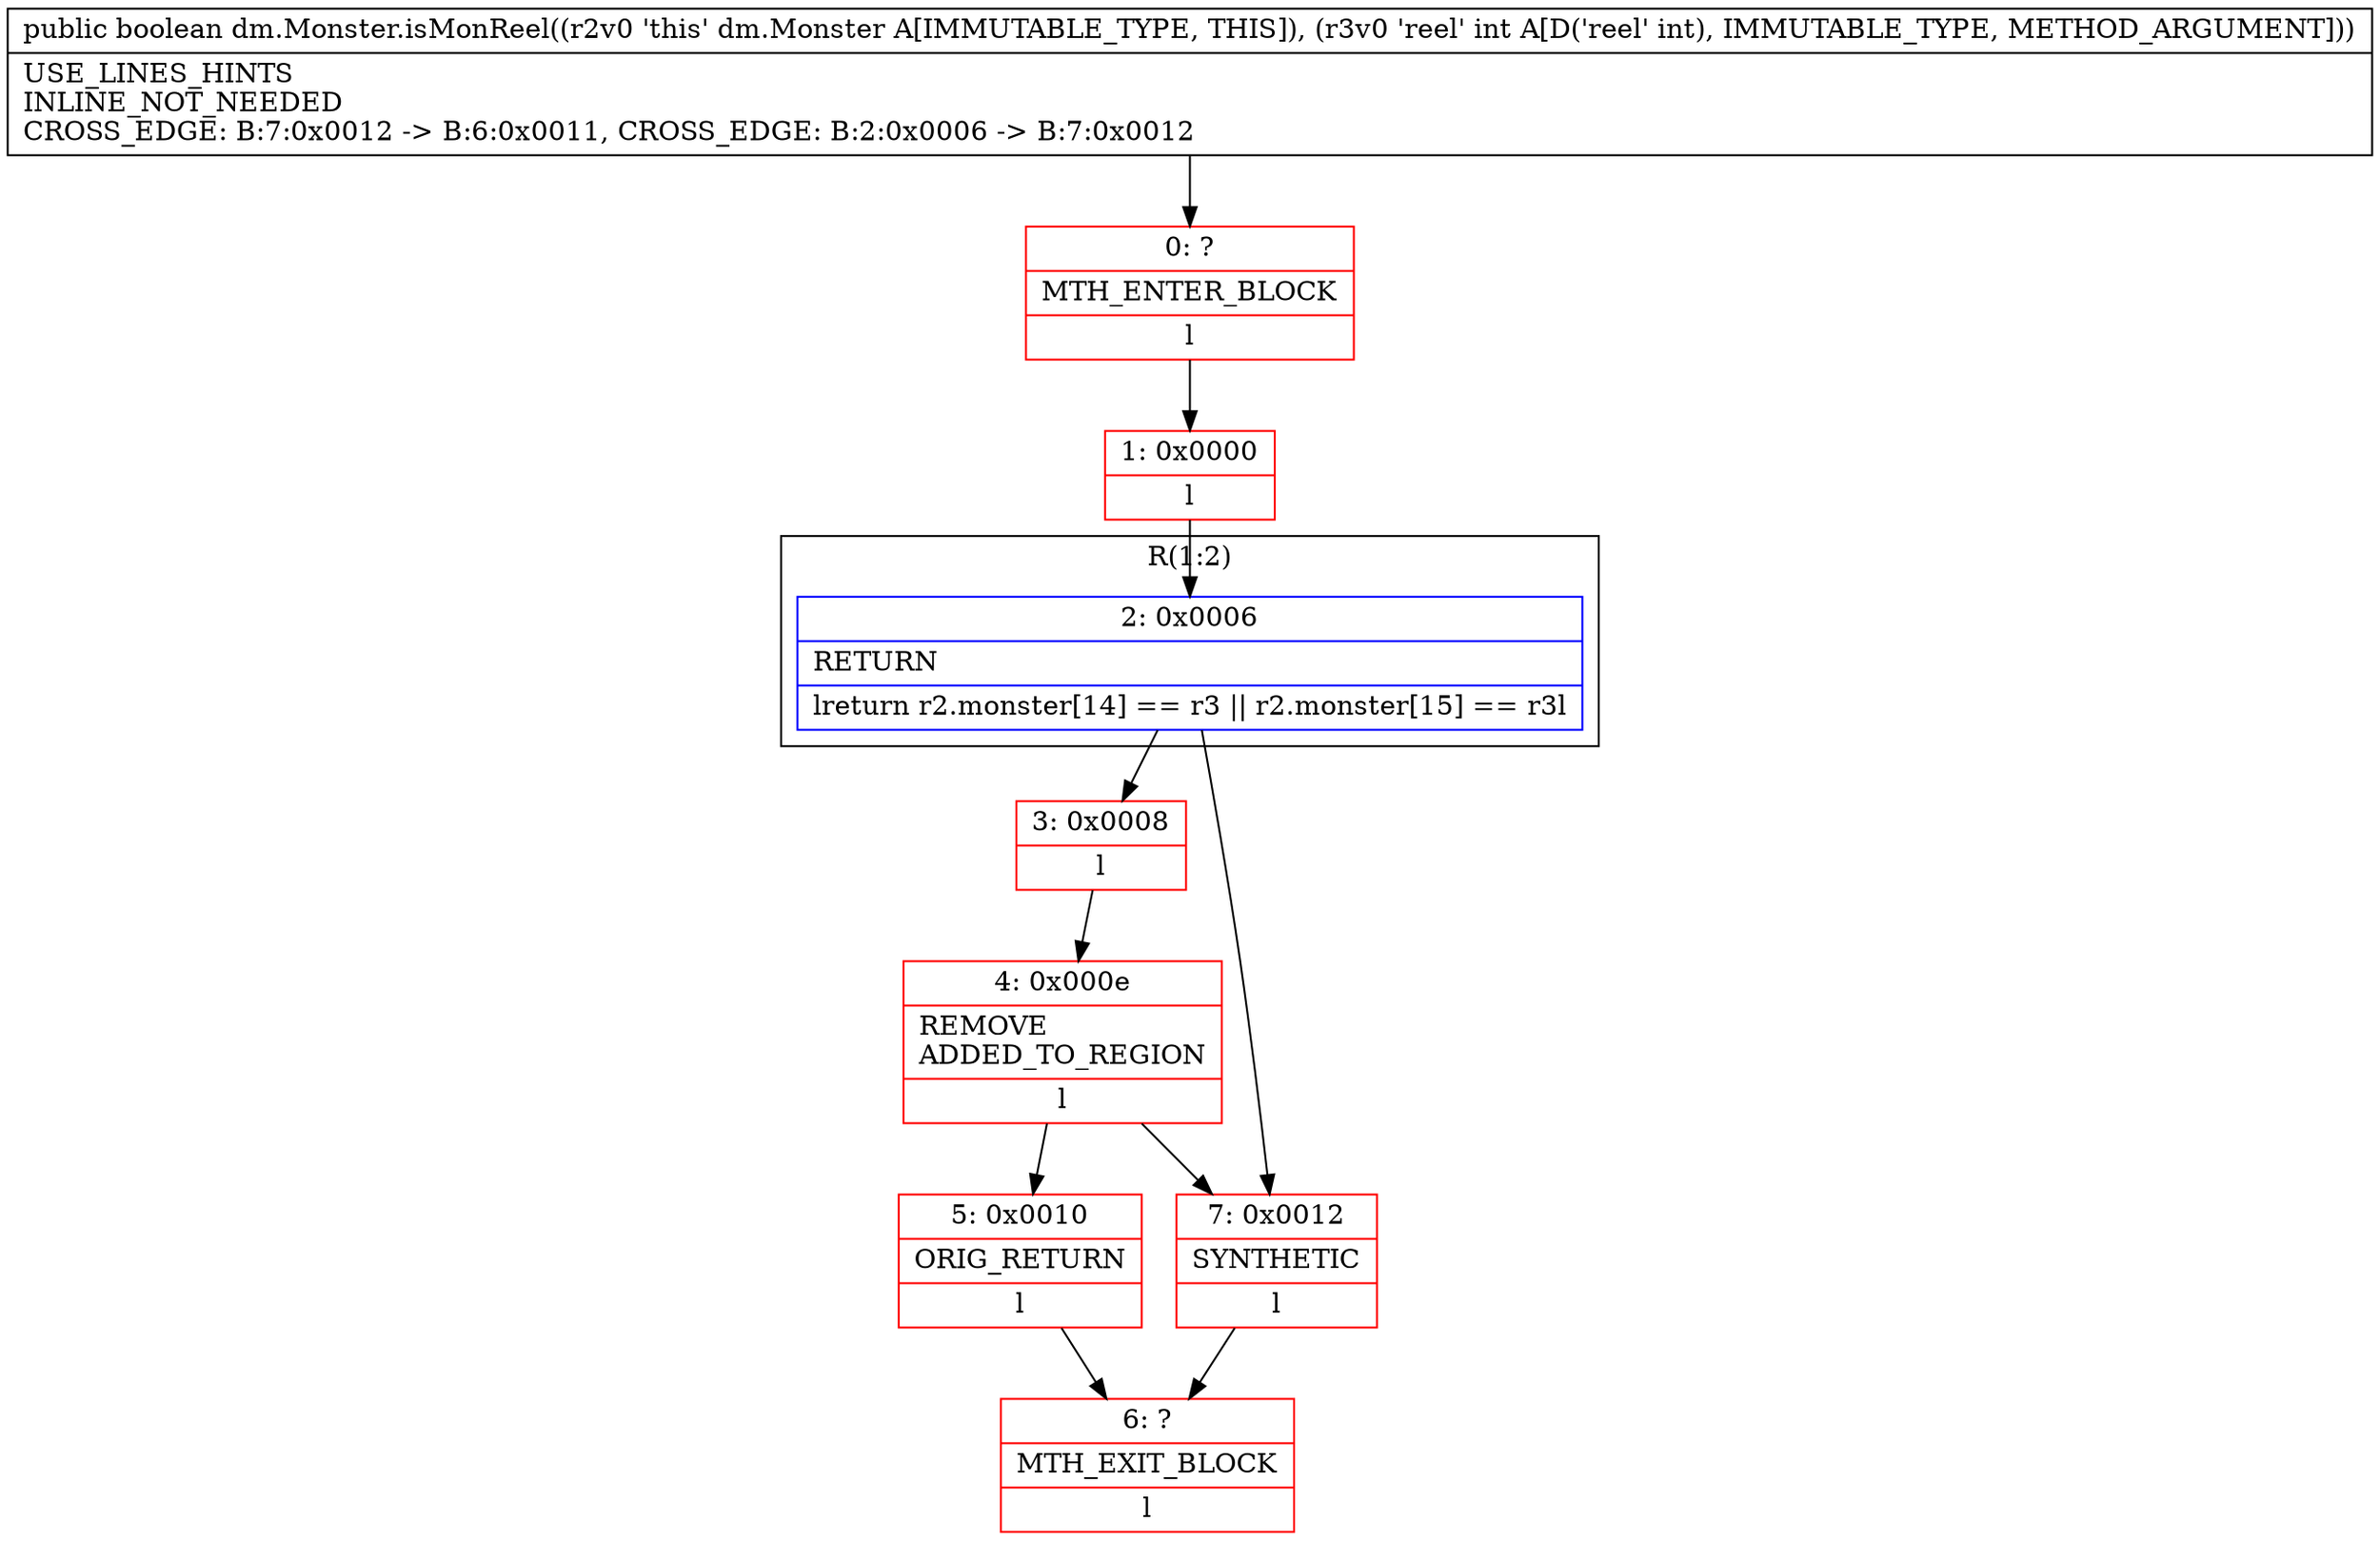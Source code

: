 digraph "CFG fordm.Monster.isMonReel(I)Z" {
subgraph cluster_Region_819173271 {
label = "R(1:2)";
node [shape=record,color=blue];
Node_2 [shape=record,label="{2\:\ 0x0006|RETURN\l|lreturn r2.monster[14] == r3 \|\| r2.monster[15] == r3l}"];
}
Node_0 [shape=record,color=red,label="{0\:\ ?|MTH_ENTER_BLOCK\l|l}"];
Node_1 [shape=record,color=red,label="{1\:\ 0x0000|l}"];
Node_3 [shape=record,color=red,label="{3\:\ 0x0008|l}"];
Node_4 [shape=record,color=red,label="{4\:\ 0x000e|REMOVE\lADDED_TO_REGION\l|l}"];
Node_5 [shape=record,color=red,label="{5\:\ 0x0010|ORIG_RETURN\l|l}"];
Node_6 [shape=record,color=red,label="{6\:\ ?|MTH_EXIT_BLOCK\l|l}"];
Node_7 [shape=record,color=red,label="{7\:\ 0x0012|SYNTHETIC\l|l}"];
MethodNode[shape=record,label="{public boolean dm.Monster.isMonReel((r2v0 'this' dm.Monster A[IMMUTABLE_TYPE, THIS]), (r3v0 'reel' int A[D('reel' int), IMMUTABLE_TYPE, METHOD_ARGUMENT]))  | USE_LINES_HINTS\lINLINE_NOT_NEEDED\lCROSS_EDGE: B:7:0x0012 \-\> B:6:0x0011, CROSS_EDGE: B:2:0x0006 \-\> B:7:0x0012\l}"];
MethodNode -> Node_0;
Node_2 -> Node_3;
Node_2 -> Node_7;
Node_0 -> Node_1;
Node_1 -> Node_2;
Node_3 -> Node_4;
Node_4 -> Node_5;
Node_4 -> Node_7;
Node_5 -> Node_6;
Node_7 -> Node_6;
}

